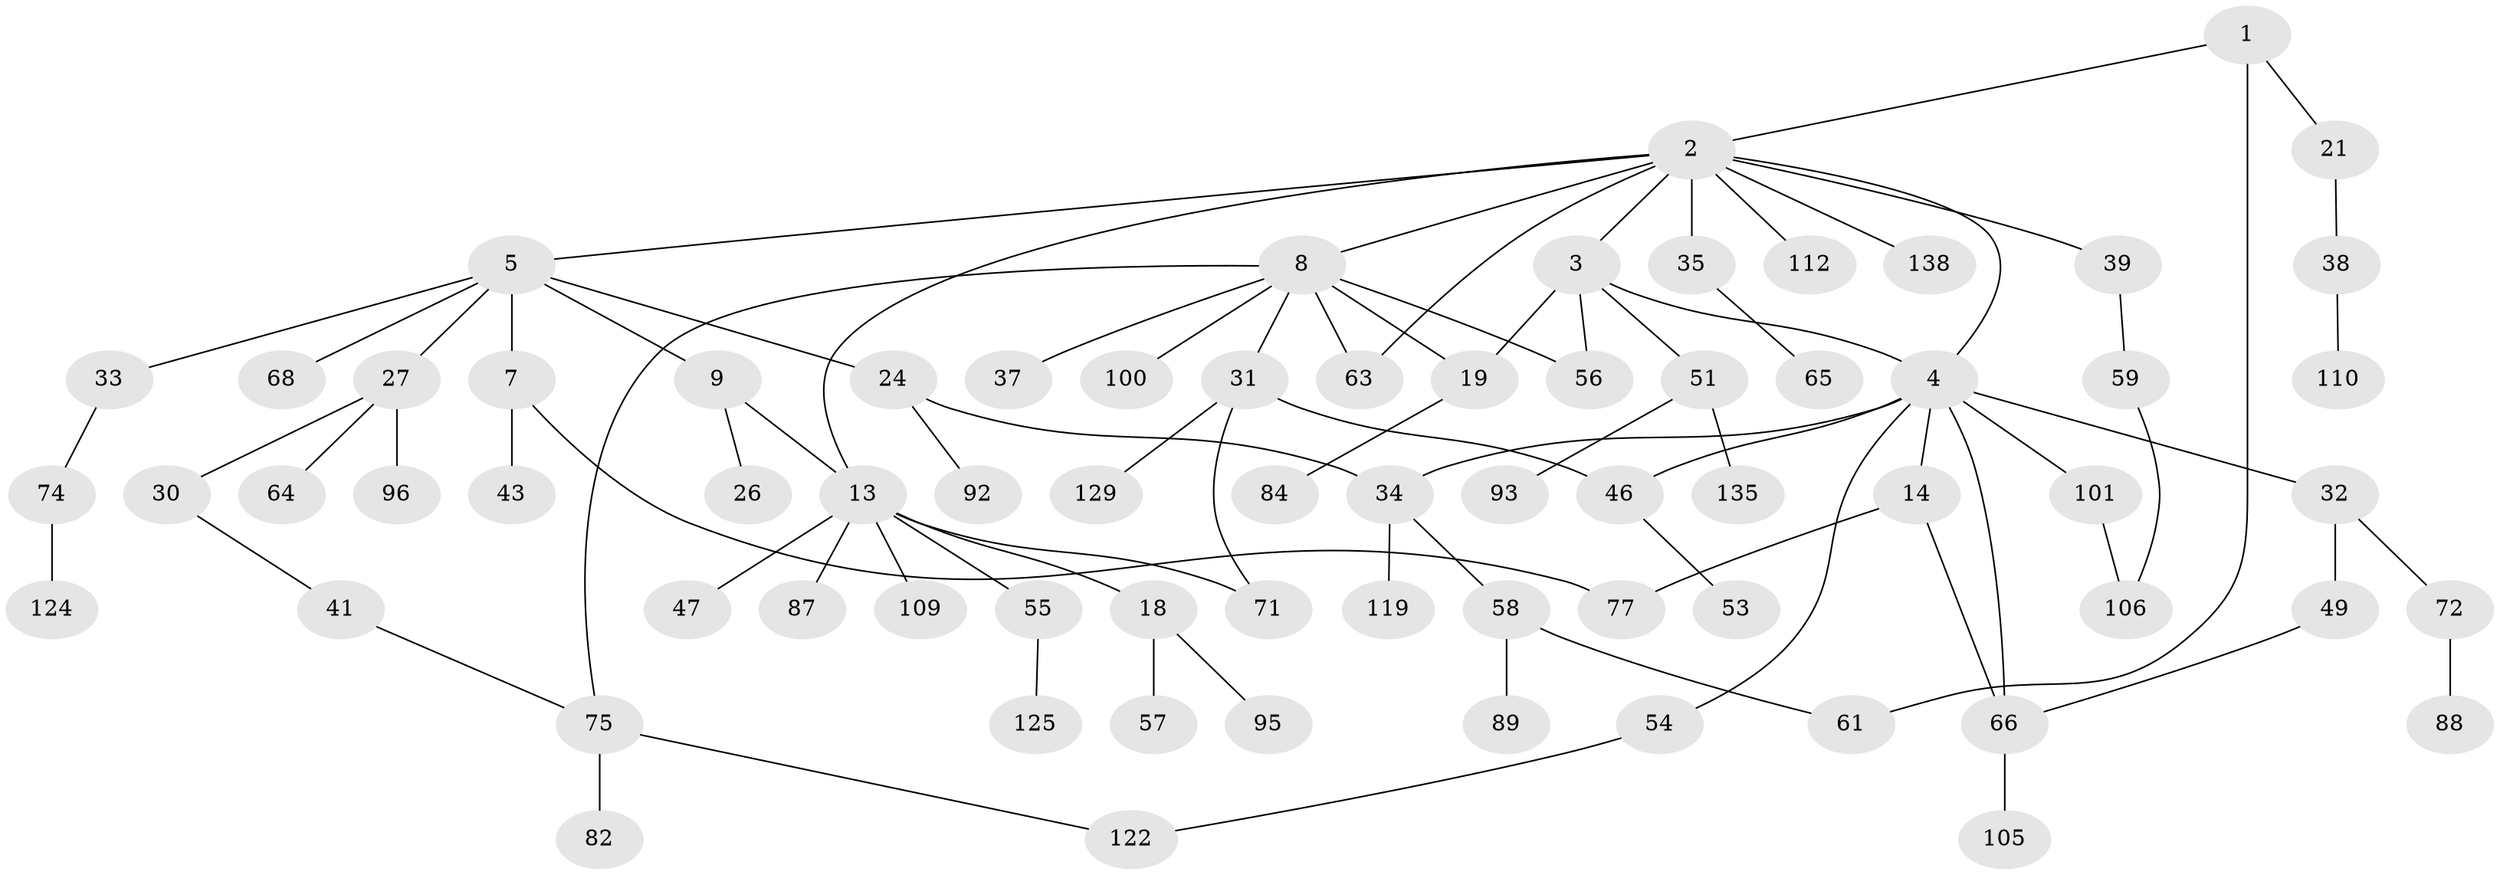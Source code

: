 // original degree distribution, {3: 0.14583333333333334, 8: 0.006944444444444444, 2: 0.3263888888888889, 5: 0.04861111111111111, 7: 0.020833333333333332, 4: 0.06944444444444445, 1: 0.3819444444444444}
// Generated by graph-tools (version 1.1) at 2025/16/03/04/25 18:16:56]
// undirected, 72 vertices, 86 edges
graph export_dot {
graph [start="1"]
  node [color=gray90,style=filled];
  1 [super="+44"];
  2 [super="+12"];
  3 [super="+16"];
  4 [super="+15+6"];
  5;
  7 [super="+17"];
  8 [super="+10+70"];
  9 [super="+11"];
  13 [super="+42+20+118"];
  14;
  18 [super="+28"];
  19 [super="+73+22+98"];
  21;
  24 [super="+60"];
  26;
  27;
  30;
  31;
  32 [super="+50"];
  33 [super="+144+134+78"];
  34 [super="+40+81"];
  35;
  37 [super="+126"];
  38 [super="+94"];
  39 [super="+97"];
  41 [super="+45"];
  43 [super="+90"];
  46 [super="+103+141+128+123"];
  47;
  49;
  51 [super="+114+120"];
  53 [super="+86"];
  54;
  55;
  56;
  57 [super="+62"];
  58;
  59 [super="+104"];
  61 [super="+79"];
  63;
  64;
  65;
  66 [super="+115+117+83"];
  68 [super="+99"];
  71 [super="+85"];
  72;
  74;
  75;
  77;
  82;
  84 [super="+91"];
  87;
  88 [super="+107+130"];
  89;
  92;
  93;
  95;
  96;
  100;
  101;
  105;
  106;
  109;
  110;
  112;
  119;
  122 [super="+143"];
  124 [super="+131"];
  125;
  129;
  135;
  138;
  1 -- 2;
  1 -- 21;
  1 -- 61;
  2 -- 3;
  2 -- 4;
  2 -- 5;
  2 -- 8;
  2 -- 35;
  2 -- 138;
  2 -- 112;
  2 -- 39;
  2 -- 13;
  2 -- 63;
  3 -- 4;
  3 -- 51;
  3 -- 19;
  3 -- 56;
  4 -- 34;
  4 -- 66;
  4 -- 101;
  4 -- 54;
  4 -- 46;
  4 -- 32;
  4 -- 14;
  5 -- 7;
  5 -- 9;
  5 -- 24;
  5 -- 27;
  5 -- 33;
  5 -- 68;
  7 -- 43;
  7 -- 77;
  8 -- 63;
  8 -- 100;
  8 -- 37;
  8 -- 75;
  8 -- 31;
  8 -- 19;
  8 -- 56;
  9 -- 26;
  9 -- 13;
  13 -- 18;
  13 -- 55;
  13 -- 109;
  13 -- 71;
  13 -- 87;
  13 -- 47;
  14 -- 66;
  14 -- 77;
  18 -- 57;
  18 -- 95;
  19 -- 84;
  21 -- 38;
  24 -- 92;
  24 -- 34;
  27 -- 30;
  27 -- 64;
  27 -- 96;
  30 -- 41;
  31 -- 129;
  31 -- 46;
  31 -- 71;
  32 -- 49;
  32 -- 72;
  33 -- 74;
  34 -- 119;
  34 -- 58;
  35 -- 65;
  38 -- 110;
  39 -- 59;
  41 -- 75;
  46 -- 53;
  49 -- 66;
  51 -- 93;
  51 -- 135;
  54 -- 122;
  55 -- 125;
  58 -- 89;
  58 -- 61;
  59 -- 106;
  66 -- 105;
  72 -- 88;
  74 -- 124;
  75 -- 82;
  75 -- 122;
  101 -- 106;
}
